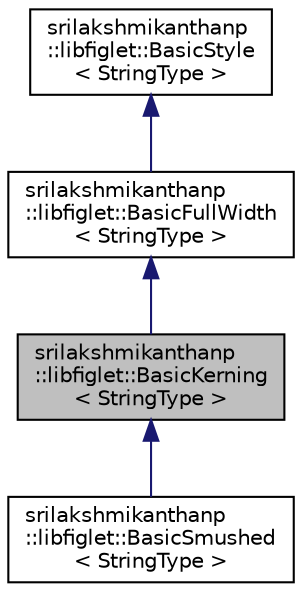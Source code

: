 digraph "srilakshmikanthanp::libfiglet::BasicKerning&lt; StringType &gt;"
{
 // LATEX_PDF_SIZE
  edge [fontname="Helvetica",fontsize="10",labelfontname="Helvetica",labelfontsize="10"];
  node [fontname="Helvetica",fontsize="10",shape=record];
  Node1 [label="srilakshmikanthanp\l::libfiglet::BasicKerning\l\< StringType \>",height=0.2,width=0.4,color="black", fillcolor="grey75", style="filled", fontcolor="black",tooltip="kerned BasicStyle"];
  Node2 -> Node1 [dir="back",color="midnightblue",fontsize="10",style="solid",fontname="Helvetica"];
  Node2 [label="srilakshmikanthanp\l::libfiglet::BasicFullWidth\l\< StringType \>",height=0.2,width=0.4,color="black", fillcolor="white", style="filled",URL="$classsrilakshmikanthanp_1_1libfiglet_1_1_basic_full_width.html",tooltip="Full Width BasicStyle."];
  Node3 -> Node2 [dir="back",color="midnightblue",fontsize="10",style="solid",fontname="Helvetica"];
  Node3 [label="srilakshmikanthanp\l::libfiglet::BasicStyle\l\< StringType \>",height=0.2,width=0.4,color="black", fillcolor="white", style="filled",URL="$structsrilakshmikanthanp_1_1libfiglet_1_1_basic_style.html",tooltip="Styles."];
  Node1 -> Node4 [dir="back",color="midnightblue",fontsize="10",style="solid",fontname="Helvetica"];
  Node4 [label="srilakshmikanthanp\l::libfiglet::BasicSmushed\l\< StringType \>",height=0.2,width=0.4,color="black", fillcolor="white", style="filled",URL="$classsrilakshmikanthanp_1_1libfiglet_1_1_basic_smushed.html",tooltip="Smushing style."];
}
